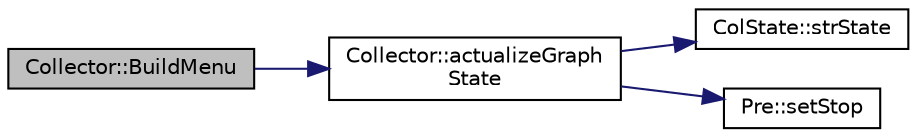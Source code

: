 digraph "Collector::BuildMenu"
{
  edge [fontname="Helvetica",fontsize="10",labelfontname="Helvetica",labelfontsize="10"];
  node [fontname="Helvetica",fontsize="10",shape=record];
  rankdir="LR";
  Node24 [label="Collector::BuildMenu",height=0.2,width=0.4,color="black", fillcolor="grey75", style="filled", fontcolor="black"];
  Node24 -> Node25 [color="midnightblue",fontsize="10",style="solid",fontname="Helvetica"];
  Node25 [label="Collector::actualizeGraph\lState",height=0.2,width=0.4,color="black", fillcolor="white", style="filled",URL="$class_collector.html#afffa9eed798f9788a774ad69043bde98",tooltip="Enable the menu items of &#39;&Collect&#39; and tools bar &#39;Collector&#39;. "];
  Node25 -> Node26 [color="midnightblue",fontsize="10",style="solid",fontname="Helvetica"];
  Node26 [label="ColState::strState",height=0.2,width=0.4,color="black", fillcolor="white", style="filled",URL="$class_col_state.html#ab0e0c201acbe2047e08c8a84e7a1da6b",tooltip="Returns a string corresponding to the state of the &#39;Collector&#39; state graph. "];
  Node25 -> Node27 [color="midnightblue",fontsize="10",style="solid",fontname="Helvetica"];
  Node27 [label="Pre::setStop",height=0.2,width=0.4,color="black", fillcolor="white", style="filled",URL="$class_pre.html#ad6e796a5a90943a4e4aa89ca4632717f",tooltip="Set stop complement file creating. "];
}
